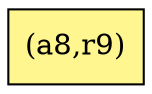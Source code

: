 digraph G {
rankdir=BT;ranksep="2.0";
"(a8,r9)" [shape=record,fillcolor=khaki1,style=filled,label="{(a8,r9)}"];
}